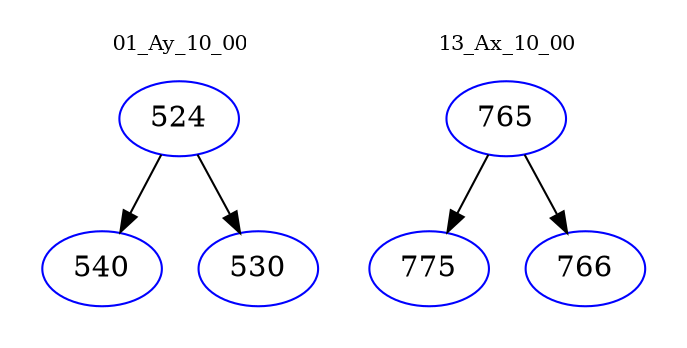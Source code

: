 digraph{
subgraph cluster_0 {
color = white
label = "01_Ay_10_00";
fontsize=10;
T0_524 [label="524", color="blue"]
T0_524 -> T0_540 [color="black"]
T0_540 [label="540", color="blue"]
T0_524 -> T0_530 [color="black"]
T0_530 [label="530", color="blue"]
}
subgraph cluster_1 {
color = white
label = "13_Ax_10_00";
fontsize=10;
T1_765 [label="765", color="blue"]
T1_765 -> T1_775 [color="black"]
T1_775 [label="775", color="blue"]
T1_765 -> T1_766 [color="black"]
T1_766 [label="766", color="blue"]
}
}
